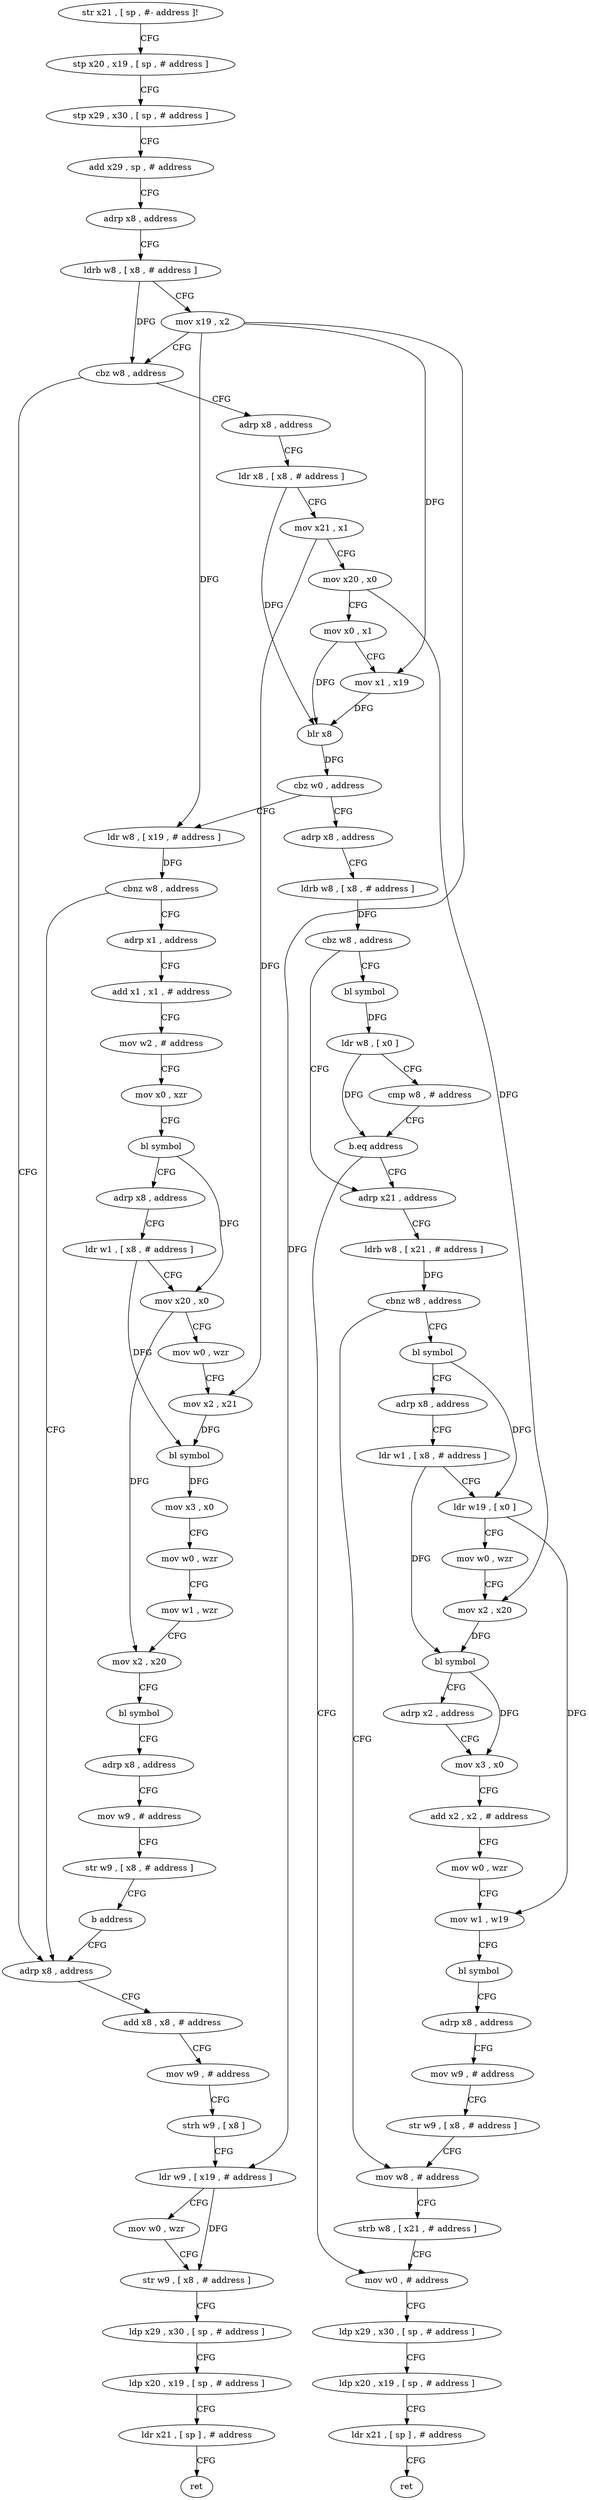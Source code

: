 digraph "func" {
"4230616" [label = "str x21 , [ sp , #- address ]!" ]
"4230620" [label = "stp x20 , x19 , [ sp , # address ]" ]
"4230624" [label = "stp x29 , x30 , [ sp , # address ]" ]
"4230628" [label = "add x29 , sp , # address" ]
"4230632" [label = "adrp x8 , address" ]
"4230636" [label = "ldrb w8 , [ x8 , # address ]" ]
"4230640" [label = "mov x19 , x2" ]
"4230644" [label = "cbz w8 , address" ]
"4230692" [label = "adrp x8 , address" ]
"4230648" [label = "adrp x8 , address" ]
"4230696" [label = "ldr x8 , [ x8 , # address ]" ]
"4230700" [label = "mov x21 , x1" ]
"4230704" [label = "mov x20 , x0" ]
"4230708" [label = "mov x0 , x1" ]
"4230712" [label = "mov x1 , x19" ]
"4230716" [label = "blr x8" ]
"4230720" [label = "cbz w0 , address" ]
"4230856" [label = "ldr w8 , [ x19 , # address ]" ]
"4230724" [label = "adrp x8 , address" ]
"4230652" [label = "add x8 , x8 , # address" ]
"4230656" [label = "mov w9 , # address" ]
"4230660" [label = "strh w9 , [ x8 ]" ]
"4230664" [label = "ldr w9 , [ x19 , # address ]" ]
"4230668" [label = "mov w0 , wzr" ]
"4230672" [label = "str w9 , [ x8 , # address ]" ]
"4230676" [label = "ldp x29 , x30 , [ sp , # address ]" ]
"4230680" [label = "ldp x20 , x19 , [ sp , # address ]" ]
"4230684" [label = "ldr x21 , [ sp ] , # address" ]
"4230688" [label = "ret" ]
"4230860" [label = "cbnz w8 , address" ]
"4230864" [label = "adrp x1 , address" ]
"4230728" [label = "ldrb w8 , [ x8 , # address ]" ]
"4230732" [label = "cbz w8 , address" ]
"4230752" [label = "adrp x21 , address" ]
"4230736" [label = "bl symbol" ]
"4230868" [label = "add x1 , x1 , # address" ]
"4230872" [label = "mov w2 , # address" ]
"4230876" [label = "mov x0 , xzr" ]
"4230880" [label = "bl symbol" ]
"4230884" [label = "adrp x8 , address" ]
"4230888" [label = "ldr w1 , [ x8 , # address ]" ]
"4230892" [label = "mov x20 , x0" ]
"4230896" [label = "mov w0 , wzr" ]
"4230900" [label = "mov x2 , x21" ]
"4230904" [label = "bl symbol" ]
"4230908" [label = "mov x3 , x0" ]
"4230912" [label = "mov w0 , wzr" ]
"4230916" [label = "mov w1 , wzr" ]
"4230920" [label = "mov x2 , x20" ]
"4230924" [label = "bl symbol" ]
"4230928" [label = "adrp x8 , address" ]
"4230932" [label = "mov w9 , # address" ]
"4230936" [label = "str w9 , [ x8 , # address ]" ]
"4230940" [label = "b address" ]
"4230756" [label = "ldrb w8 , [ x21 , # address ]" ]
"4230760" [label = "cbnz w8 , address" ]
"4230828" [label = "mov w8 , # address" ]
"4230764" [label = "bl symbol" ]
"4230740" [label = "ldr w8 , [ x0 ]" ]
"4230744" [label = "cmp w8 , # address" ]
"4230748" [label = "b.eq address" ]
"4230836" [label = "mov w0 , # address" ]
"4230832" [label = "strb w8 , [ x21 , # address ]" ]
"4230768" [label = "adrp x8 , address" ]
"4230772" [label = "ldr w1 , [ x8 , # address ]" ]
"4230776" [label = "ldr w19 , [ x0 ]" ]
"4230780" [label = "mov w0 , wzr" ]
"4230784" [label = "mov x2 , x20" ]
"4230788" [label = "bl symbol" ]
"4230792" [label = "adrp x2 , address" ]
"4230796" [label = "mov x3 , x0" ]
"4230800" [label = "add x2 , x2 , # address" ]
"4230804" [label = "mov w0 , wzr" ]
"4230808" [label = "mov w1 , w19" ]
"4230812" [label = "bl symbol" ]
"4230816" [label = "adrp x8 , address" ]
"4230820" [label = "mov w9 , # address" ]
"4230824" [label = "str w9 , [ x8 , # address ]" ]
"4230840" [label = "ldp x29 , x30 , [ sp , # address ]" ]
"4230844" [label = "ldp x20 , x19 , [ sp , # address ]" ]
"4230848" [label = "ldr x21 , [ sp ] , # address" ]
"4230852" [label = "ret" ]
"4230616" -> "4230620" [ label = "CFG" ]
"4230620" -> "4230624" [ label = "CFG" ]
"4230624" -> "4230628" [ label = "CFG" ]
"4230628" -> "4230632" [ label = "CFG" ]
"4230632" -> "4230636" [ label = "CFG" ]
"4230636" -> "4230640" [ label = "CFG" ]
"4230636" -> "4230644" [ label = "DFG" ]
"4230640" -> "4230644" [ label = "CFG" ]
"4230640" -> "4230712" [ label = "DFG" ]
"4230640" -> "4230664" [ label = "DFG" ]
"4230640" -> "4230856" [ label = "DFG" ]
"4230644" -> "4230692" [ label = "CFG" ]
"4230644" -> "4230648" [ label = "CFG" ]
"4230692" -> "4230696" [ label = "CFG" ]
"4230648" -> "4230652" [ label = "CFG" ]
"4230696" -> "4230700" [ label = "CFG" ]
"4230696" -> "4230716" [ label = "DFG" ]
"4230700" -> "4230704" [ label = "CFG" ]
"4230700" -> "4230900" [ label = "DFG" ]
"4230704" -> "4230708" [ label = "CFG" ]
"4230704" -> "4230784" [ label = "DFG" ]
"4230708" -> "4230712" [ label = "CFG" ]
"4230708" -> "4230716" [ label = "DFG" ]
"4230712" -> "4230716" [ label = "DFG" ]
"4230716" -> "4230720" [ label = "DFG" ]
"4230720" -> "4230856" [ label = "CFG" ]
"4230720" -> "4230724" [ label = "CFG" ]
"4230856" -> "4230860" [ label = "DFG" ]
"4230724" -> "4230728" [ label = "CFG" ]
"4230652" -> "4230656" [ label = "CFG" ]
"4230656" -> "4230660" [ label = "CFG" ]
"4230660" -> "4230664" [ label = "CFG" ]
"4230664" -> "4230668" [ label = "CFG" ]
"4230664" -> "4230672" [ label = "DFG" ]
"4230668" -> "4230672" [ label = "CFG" ]
"4230672" -> "4230676" [ label = "CFG" ]
"4230676" -> "4230680" [ label = "CFG" ]
"4230680" -> "4230684" [ label = "CFG" ]
"4230684" -> "4230688" [ label = "CFG" ]
"4230860" -> "4230648" [ label = "CFG" ]
"4230860" -> "4230864" [ label = "CFG" ]
"4230864" -> "4230868" [ label = "CFG" ]
"4230728" -> "4230732" [ label = "DFG" ]
"4230732" -> "4230752" [ label = "CFG" ]
"4230732" -> "4230736" [ label = "CFG" ]
"4230752" -> "4230756" [ label = "CFG" ]
"4230736" -> "4230740" [ label = "DFG" ]
"4230868" -> "4230872" [ label = "CFG" ]
"4230872" -> "4230876" [ label = "CFG" ]
"4230876" -> "4230880" [ label = "CFG" ]
"4230880" -> "4230884" [ label = "CFG" ]
"4230880" -> "4230892" [ label = "DFG" ]
"4230884" -> "4230888" [ label = "CFG" ]
"4230888" -> "4230892" [ label = "CFG" ]
"4230888" -> "4230904" [ label = "DFG" ]
"4230892" -> "4230896" [ label = "CFG" ]
"4230892" -> "4230920" [ label = "DFG" ]
"4230896" -> "4230900" [ label = "CFG" ]
"4230900" -> "4230904" [ label = "DFG" ]
"4230904" -> "4230908" [ label = "DFG" ]
"4230908" -> "4230912" [ label = "CFG" ]
"4230912" -> "4230916" [ label = "CFG" ]
"4230916" -> "4230920" [ label = "CFG" ]
"4230920" -> "4230924" [ label = "CFG" ]
"4230924" -> "4230928" [ label = "CFG" ]
"4230928" -> "4230932" [ label = "CFG" ]
"4230932" -> "4230936" [ label = "CFG" ]
"4230936" -> "4230940" [ label = "CFG" ]
"4230940" -> "4230648" [ label = "CFG" ]
"4230756" -> "4230760" [ label = "DFG" ]
"4230760" -> "4230828" [ label = "CFG" ]
"4230760" -> "4230764" [ label = "CFG" ]
"4230828" -> "4230832" [ label = "CFG" ]
"4230764" -> "4230768" [ label = "CFG" ]
"4230764" -> "4230776" [ label = "DFG" ]
"4230740" -> "4230744" [ label = "CFG" ]
"4230740" -> "4230748" [ label = "DFG" ]
"4230744" -> "4230748" [ label = "CFG" ]
"4230748" -> "4230836" [ label = "CFG" ]
"4230748" -> "4230752" [ label = "CFG" ]
"4230836" -> "4230840" [ label = "CFG" ]
"4230832" -> "4230836" [ label = "CFG" ]
"4230768" -> "4230772" [ label = "CFG" ]
"4230772" -> "4230776" [ label = "CFG" ]
"4230772" -> "4230788" [ label = "DFG" ]
"4230776" -> "4230780" [ label = "CFG" ]
"4230776" -> "4230808" [ label = "DFG" ]
"4230780" -> "4230784" [ label = "CFG" ]
"4230784" -> "4230788" [ label = "DFG" ]
"4230788" -> "4230792" [ label = "CFG" ]
"4230788" -> "4230796" [ label = "DFG" ]
"4230792" -> "4230796" [ label = "CFG" ]
"4230796" -> "4230800" [ label = "CFG" ]
"4230800" -> "4230804" [ label = "CFG" ]
"4230804" -> "4230808" [ label = "CFG" ]
"4230808" -> "4230812" [ label = "CFG" ]
"4230812" -> "4230816" [ label = "CFG" ]
"4230816" -> "4230820" [ label = "CFG" ]
"4230820" -> "4230824" [ label = "CFG" ]
"4230824" -> "4230828" [ label = "CFG" ]
"4230840" -> "4230844" [ label = "CFG" ]
"4230844" -> "4230848" [ label = "CFG" ]
"4230848" -> "4230852" [ label = "CFG" ]
}
